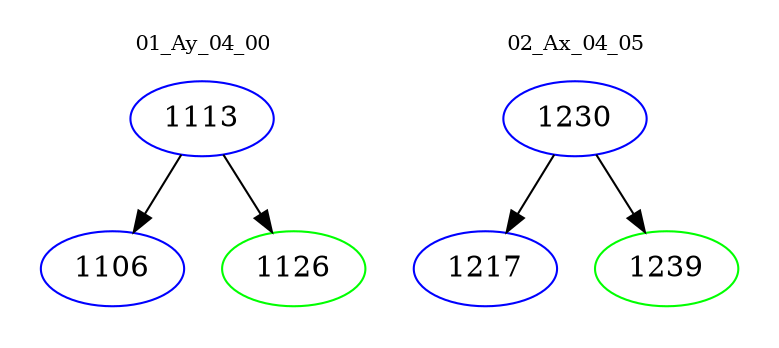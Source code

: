 digraph{
subgraph cluster_0 {
color = white
label = "01_Ay_04_00";
fontsize=10;
T0_1113 [label="1113", color="blue"]
T0_1113 -> T0_1106 [color="black"]
T0_1106 [label="1106", color="blue"]
T0_1113 -> T0_1126 [color="black"]
T0_1126 [label="1126", color="green"]
}
subgraph cluster_1 {
color = white
label = "02_Ax_04_05";
fontsize=10;
T1_1230 [label="1230", color="blue"]
T1_1230 -> T1_1217 [color="black"]
T1_1217 [label="1217", color="blue"]
T1_1230 -> T1_1239 [color="black"]
T1_1239 [label="1239", color="green"]
}
}
